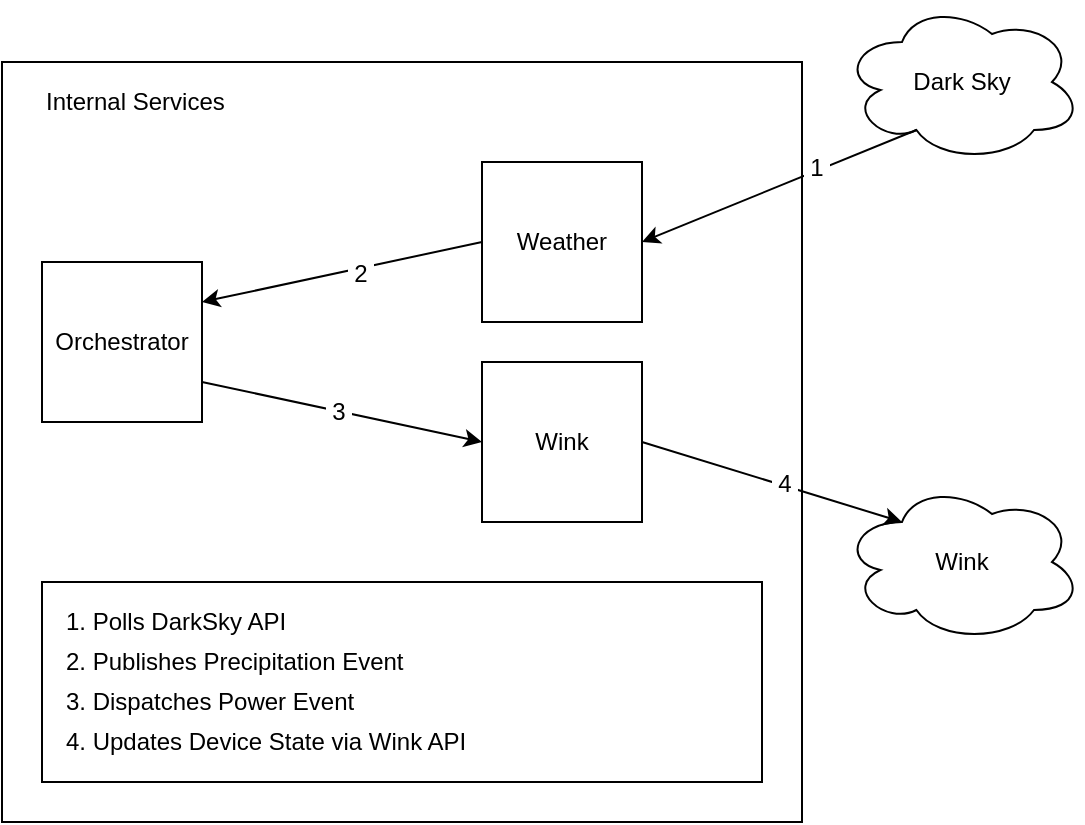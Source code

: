 <mxfile version="11.1.4" type="device"><diagram id="7TvQzO6pIXX8WW25sgUe" name="Page-1"><mxGraphModel dx="1426" dy="862" grid="1" gridSize="10" guides="1" tooltips="1" connect="1" arrows="1" fold="1" page="1" pageScale="1" pageWidth="850" pageHeight="1100" math="0" shadow="0"><root><mxCell id="0"/><mxCell id="1" parent="0"/><mxCell id="EzCDmb8e6dlr9RxKzK3l-24" value="" style="rounded=0;whiteSpace=wrap;html=1;fontColor=#000000;align=left;" vertex="1" parent="1"><mxGeometry x="220" y="190" width="400" height="380" as="geometry"/></mxCell><mxCell id="EzCDmb8e6dlr9RxKzK3l-2" value="Internal Services" style="text;html=1;strokeColor=none;fillColor=none;align=left;verticalAlign=middle;whiteSpace=wrap;rounded=0;" vertex="1" parent="1"><mxGeometry x="240" y="200" width="100" height="20" as="geometry"/></mxCell><mxCell id="EzCDmb8e6dlr9RxKzK3l-3" value="Orchestrator" style="whiteSpace=wrap;html=1;aspect=fixed;align=center;" vertex="1" parent="1"><mxGeometry x="240" y="290" width="80" height="80" as="geometry"/></mxCell><mxCell id="EzCDmb8e6dlr9RxKzK3l-4" value="Weather" style="whiteSpace=wrap;html=1;aspect=fixed;align=center;" vertex="1" parent="1"><mxGeometry x="460" y="240" width="80" height="80" as="geometry"/></mxCell><mxCell id="EzCDmb8e6dlr9RxKzK3l-5" value="Wink" style="whiteSpace=wrap;html=1;aspect=fixed;align=center;" vertex="1" parent="1"><mxGeometry x="460" y="340" width="80" height="80" as="geometry"/></mxCell><mxCell id="EzCDmb8e6dlr9RxKzK3l-8" value="Dark Sky" style="ellipse;shape=cloud;whiteSpace=wrap;html=1;align=center;" vertex="1" parent="1"><mxGeometry x="640" y="160" width="120" height="80" as="geometry"/></mxCell><mxCell id="EzCDmb8e6dlr9RxKzK3l-9" value="" style="endArrow=classic;html=1;entryX=1;entryY=0.5;entryDx=0;entryDy=0;exitX=0.31;exitY=0.8;exitDx=0;exitDy=0;exitPerimeter=0;" edge="1" parent="1" source="EzCDmb8e6dlr9RxKzK3l-8" target="EzCDmb8e6dlr9RxKzK3l-4"><mxGeometry width="50" height="50" relative="1" as="geometry"><mxPoint x="120" y="510" as="sourcePoint"/><mxPoint x="170" y="460" as="targetPoint"/></mxGeometry></mxCell><mxCell id="EzCDmb8e6dlr9RxKzK3l-14" value="&amp;nbsp;1&amp;nbsp;" style="text;html=1;resizable=0;points=[];align=center;verticalAlign=middle;labelBackgroundColor=#ffffff;fontColor=#000000;" vertex="1" connectable="0" parent="EzCDmb8e6dlr9RxKzK3l-9"><mxGeometry x="-0.274" y="-2" relative="1" as="geometry"><mxPoint as="offset"/></mxGeometry></mxCell><mxCell id="EzCDmb8e6dlr9RxKzK3l-10" value="" style="endArrow=classic;html=1;exitX=0;exitY=0.5;exitDx=0;exitDy=0;entryX=1;entryY=0.25;entryDx=0;entryDy=0;" edge="1" parent="1" source="EzCDmb8e6dlr9RxKzK3l-4" target="EzCDmb8e6dlr9RxKzK3l-3"><mxGeometry width="50" height="50" relative="1" as="geometry"><mxPoint x="200" y="510" as="sourcePoint"/><mxPoint x="250" y="460" as="targetPoint"/></mxGeometry></mxCell><mxCell id="EzCDmb8e6dlr9RxKzK3l-15" value="&amp;nbsp;2&amp;nbsp;" style="text;html=1;resizable=0;points=[];align=center;verticalAlign=middle;labelBackgroundColor=#ffffff;fontColor=#000000;" vertex="1" connectable="0" parent="EzCDmb8e6dlr9RxKzK3l-10"><mxGeometry x="-0.112" y="2" relative="1" as="geometry"><mxPoint as="offset"/></mxGeometry></mxCell><mxCell id="EzCDmb8e6dlr9RxKzK3l-11" value="" style="endArrow=classic;html=1;entryX=0;entryY=0.5;entryDx=0;entryDy=0;exitX=1;exitY=0.75;exitDx=0;exitDy=0;" edge="1" parent="1" source="EzCDmb8e6dlr9RxKzK3l-3" target="EzCDmb8e6dlr9RxKzK3l-5"><mxGeometry width="50" height="50" relative="1" as="geometry"><mxPoint x="200" y="510" as="sourcePoint"/><mxPoint x="250" y="460" as="targetPoint"/></mxGeometry></mxCell><mxCell id="EzCDmb8e6dlr9RxKzK3l-16" value="&amp;nbsp;3&amp;nbsp;" style="text;html=1;resizable=0;points=[];align=center;verticalAlign=middle;labelBackgroundColor=#ffffff;fontColor=#000000;" vertex="1" connectable="0" parent="EzCDmb8e6dlr9RxKzK3l-11"><mxGeometry x="-0.022" y="-1" relative="1" as="geometry"><mxPoint y="-1" as="offset"/></mxGeometry></mxCell><mxCell id="EzCDmb8e6dlr9RxKzK3l-12" value="Wink" style="ellipse;shape=cloud;whiteSpace=wrap;html=1;align=center;" vertex="1" parent="1"><mxGeometry x="640" y="400" width="120" height="80" as="geometry"/></mxCell><mxCell id="EzCDmb8e6dlr9RxKzK3l-13" value="" style="endArrow=classic;html=1;entryX=0.25;entryY=0.25;entryDx=0;entryDy=0;entryPerimeter=0;exitX=1;exitY=0.5;exitDx=0;exitDy=0;" edge="1" parent="1" source="EzCDmb8e6dlr9RxKzK3l-5" target="EzCDmb8e6dlr9RxKzK3l-12"><mxGeometry width="50" height="50" relative="1" as="geometry"><mxPoint x="710" y="330" as="sourcePoint"/><mxPoint x="250" y="560" as="targetPoint"/></mxGeometry></mxCell><mxCell id="EzCDmb8e6dlr9RxKzK3l-20" value="&amp;nbsp;4&amp;nbsp;" style="text;html=1;resizable=0;points=[];align=center;verticalAlign=middle;labelBackgroundColor=#ffffff;fontColor=#000000;" vertex="1" connectable="0" parent="EzCDmb8e6dlr9RxKzK3l-13"><mxGeometry x="0.08" y="1" relative="1" as="geometry"><mxPoint as="offset"/></mxGeometry></mxCell><mxCell id="EzCDmb8e6dlr9RxKzK3l-18" value="" style="rounded=0;whiteSpace=wrap;html=1;fontColor=#000000;align=center;" vertex="1" parent="1"><mxGeometry x="240" y="450" width="360" height="100" as="geometry"/></mxCell><mxCell id="EzCDmb8e6dlr9RxKzK3l-19" value="1. Polls DarkSky API" style="text;html=1;strokeColor=none;fillColor=none;align=left;verticalAlign=middle;whiteSpace=wrap;rounded=0;fontColor=#000000;" vertex="1" parent="1"><mxGeometry x="250" y="460" width="220" height="20" as="geometry"/></mxCell><mxCell id="EzCDmb8e6dlr9RxKzK3l-21" value="2. Publishes Precipitation Event" style="text;html=1;strokeColor=none;fillColor=none;align=left;verticalAlign=middle;whiteSpace=wrap;rounded=0;fontColor=#000000;" vertex="1" parent="1"><mxGeometry x="250" y="480" width="220" height="20" as="geometry"/></mxCell><mxCell id="EzCDmb8e6dlr9RxKzK3l-22" value="3. Dispatches Power Event" style="text;html=1;strokeColor=none;fillColor=none;align=left;verticalAlign=middle;whiteSpace=wrap;rounded=0;fontColor=#000000;" vertex="1" parent="1"><mxGeometry x="250" y="500" width="220" height="20" as="geometry"/></mxCell><mxCell id="EzCDmb8e6dlr9RxKzK3l-23" value="4. Updates Device State via Wink API" style="text;html=1;strokeColor=none;fillColor=none;align=left;verticalAlign=middle;whiteSpace=wrap;rounded=0;fontColor=#000000;" vertex="1" parent="1"><mxGeometry x="250" y="520" width="220" height="20" as="geometry"/></mxCell></root></mxGraphModel></diagram></mxfile>